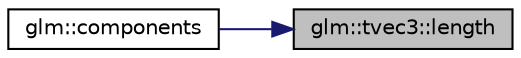 digraph "glm::tvec3::length"
{
 // LATEX_PDF_SIZE
  edge [fontname="Helvetica",fontsize="10",labelfontname="Helvetica",labelfontsize="10"];
  node [fontname="Helvetica",fontsize="10",shape=record];
  rankdir="RL";
  Node1 [label="glm::tvec3::length",height=0.2,width=0.4,color="black", fillcolor="grey75", style="filled", fontcolor="black",tooltip=" "];
  Node1 -> Node2 [dir="back",color="midnightblue",fontsize="10",style="solid",fontname="Helvetica"];
  Node2 [label="glm::components",height=0.2,width=0.4,color="black", fillcolor="white", style="filled",URL="$group__gtx__range.html#gad1cb57e1fdaf433442f8fcb1811d02bc",tooltip=" "];
}
